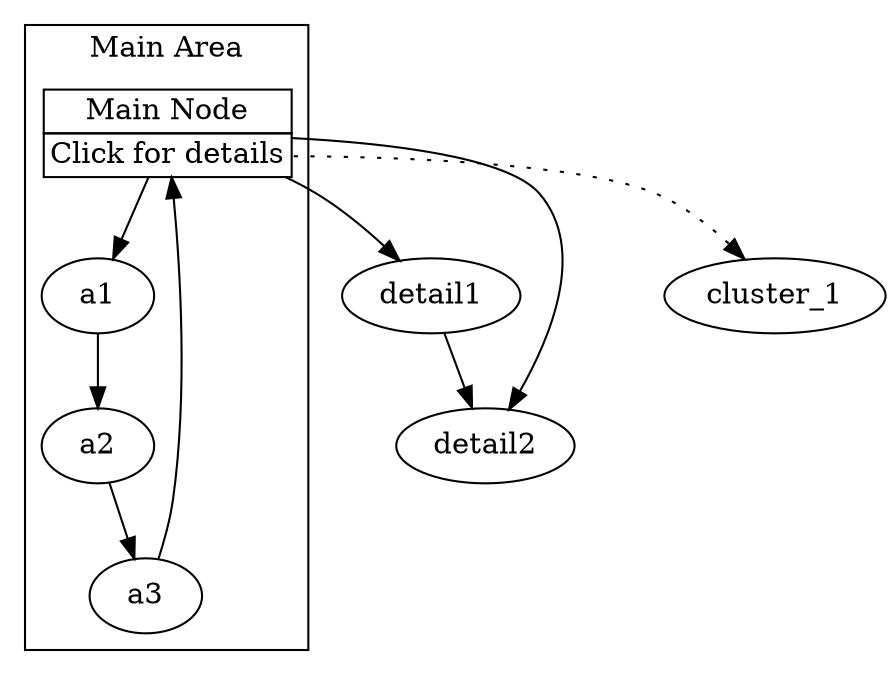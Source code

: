 digraph G {
    subgraph cluster_0 {
        label="Main Area";
        a0 -> a1 -> a2 -> a3;
        a3 -> a0;
    }

    subgraph cluster_1 {
        label="Details for Node a0";
        style="invis";  // Make this subgraph invisible initially
        a0 -> detail1;
        a0 -> detail2;
        detail1 -> detail2;
    }

    // Define node with HTML-like label
    a0 [shape=none, margin=0, label=<
        <TABLE BORDER="0" CELLBORDER="1" CELLSPACING="0">
          <TR><TD PORT="f0">Main Node</TD></TR>
          <TR><TD PORT="f1">Click for details</TD></TR>
        </TABLE>>];

    // Edge from main node to its details
    a0:f1 -> cluster_1 [style=dotted];

    // Tooltips
    a0 [tooltip="Main Node, click for more details"];

    // URL (You can specify a local file or a webpage)
    a0 [URL="http://example.com"];
}
